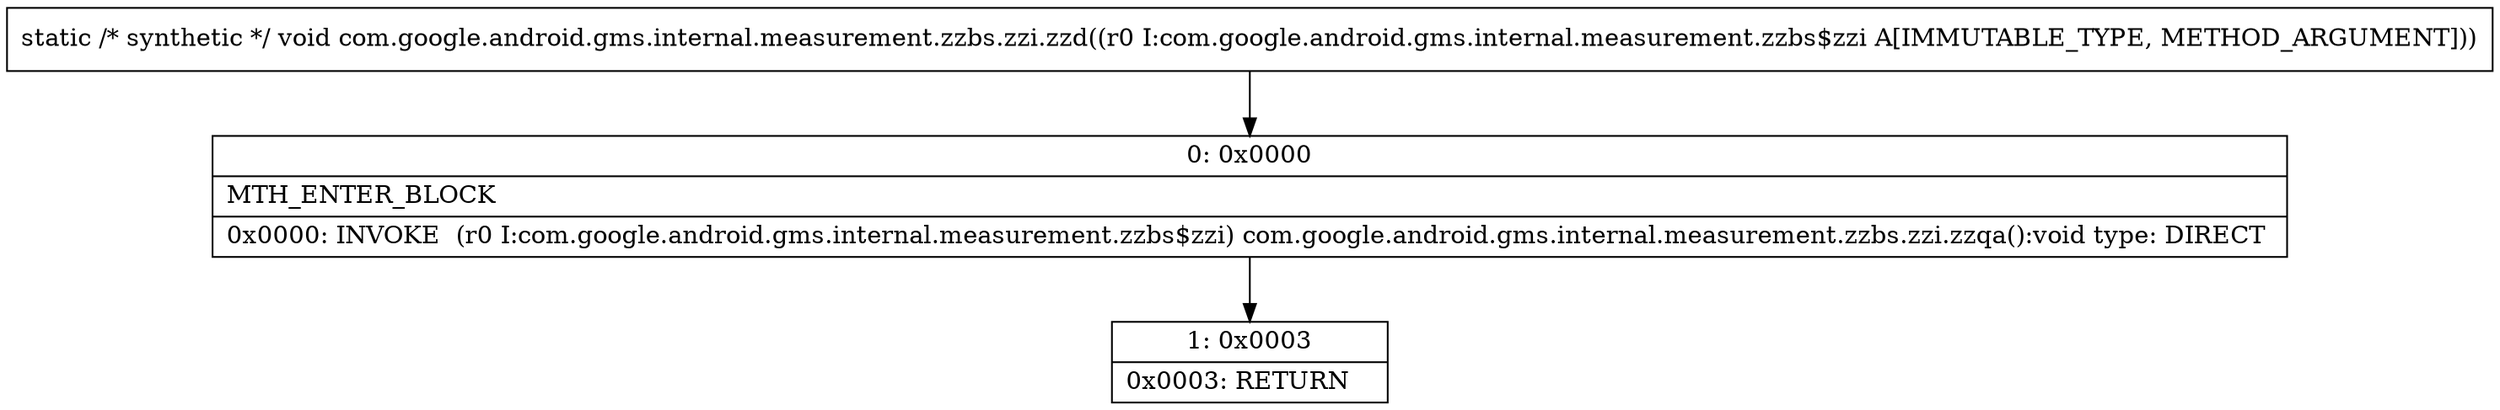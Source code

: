 digraph "CFG forcom.google.android.gms.internal.measurement.zzbs.zzi.zzd(Lcom\/google\/android\/gms\/internal\/measurement\/zzbs$zzi;)V" {
Node_0 [shape=record,label="{0\:\ 0x0000|MTH_ENTER_BLOCK\l|0x0000: INVOKE  (r0 I:com.google.android.gms.internal.measurement.zzbs$zzi) com.google.android.gms.internal.measurement.zzbs.zzi.zzqa():void type: DIRECT \l}"];
Node_1 [shape=record,label="{1\:\ 0x0003|0x0003: RETURN   \l}"];
MethodNode[shape=record,label="{static \/* synthetic *\/ void com.google.android.gms.internal.measurement.zzbs.zzi.zzd((r0 I:com.google.android.gms.internal.measurement.zzbs$zzi A[IMMUTABLE_TYPE, METHOD_ARGUMENT])) }"];
MethodNode -> Node_0;
Node_0 -> Node_1;
}

